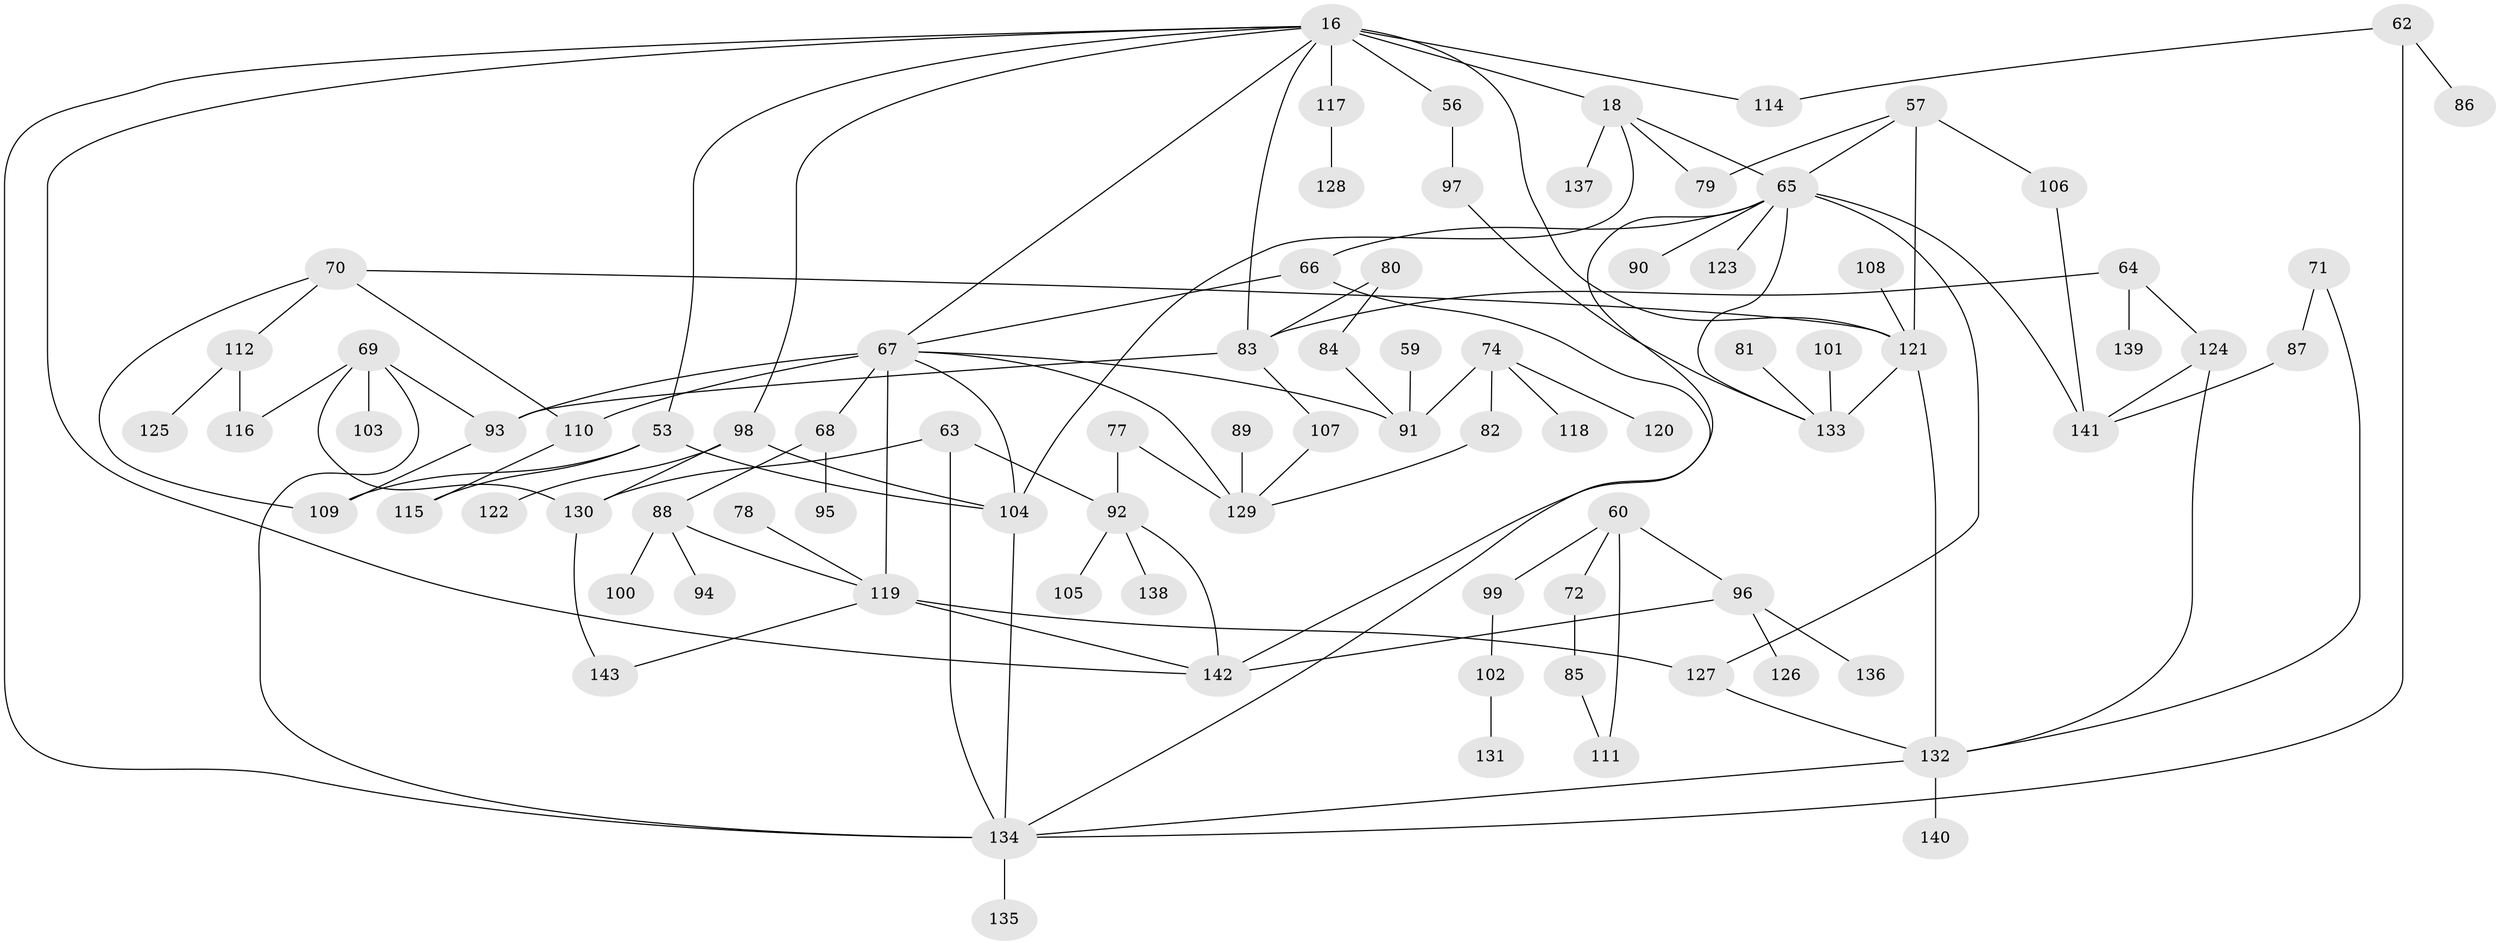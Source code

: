 // original degree distribution, {9: 0.006993006993006993, 3: 0.24475524475524477, 7: 0.013986013986013986, 4: 0.11188811188811189, 8: 0.006993006993006993, 6: 0.02097902097902098, 5: 0.055944055944055944, 2: 0.3146853146853147, 1: 0.22377622377622378}
// Generated by graph-tools (version 1.1) at 2025/44/03/04/25 21:44:53]
// undirected, 85 vertices, 121 edges
graph export_dot {
graph [start="1"]
  node [color=gray90,style=filled];
  16 [super="+8"];
  18 [super="+12+17"];
  53;
  56;
  57;
  59;
  60;
  62;
  63 [super="+29"];
  64 [super="+61"];
  65 [super="+27+19"];
  66 [super="+13"];
  67 [super="+4"];
  68;
  69;
  70;
  71;
  72;
  74 [super="+55"];
  77;
  78;
  79;
  80;
  81;
  82;
  83 [super="+45+28"];
  84;
  85;
  86;
  87;
  88 [super="+34"];
  89;
  90;
  91 [super="+38+35"];
  92 [super="+58"];
  93 [super="+40+47"];
  94;
  95;
  96 [super="+37"];
  97;
  98 [super="+24"];
  99;
  100;
  101;
  102;
  103;
  104 [super="+41+50+44"];
  105;
  106;
  107;
  108;
  109 [super="+75"];
  110 [super="+2"];
  111;
  112;
  114 [super="+25"];
  115;
  116;
  117;
  118;
  119 [super="+51+73+113"];
  120;
  121 [super="+26"];
  122;
  123;
  124;
  125;
  126;
  127 [super="+54+43"];
  128;
  129 [super="+3+6"];
  130 [super="+76"];
  131;
  132 [super="+48"];
  133 [super="+30"];
  134 [super="+23+36"];
  135;
  136;
  137;
  138;
  139;
  140;
  141;
  142 [super="+11"];
  143;
  16 -- 121 [weight=2];
  16 -- 117;
  16 -- 53;
  16 -- 56;
  16 -- 67;
  16 -- 142;
  16 -- 18 [weight=2];
  16 -- 114;
  16 -- 98;
  16 -- 134;
  16 -- 83;
  18 -- 137;
  18 -- 79;
  18 -- 65;
  18 -- 104;
  53 -- 109 [weight=2];
  53 -- 115;
  53 -- 104;
  56 -- 97;
  57 -- 106;
  57 -- 79;
  57 -- 121;
  57 -- 65;
  59 -- 91;
  60 -- 72;
  60 -- 99;
  60 -- 111;
  60 -- 96;
  62 -- 86;
  62 -- 114;
  62 -- 134;
  63 -- 92;
  63 -- 130;
  63 -- 134;
  64 -- 124;
  64 -- 83;
  64 -- 139;
  65 -- 90;
  65 -- 142;
  65 -- 133;
  65 -- 66;
  65 -- 123;
  65 -- 141;
  65 -- 127;
  66 -- 67;
  66 -- 134;
  67 -- 129;
  67 -- 68;
  67 -- 110;
  67 -- 91 [weight=2];
  67 -- 93 [weight=2];
  67 -- 119 [weight=3];
  67 -- 104;
  68 -- 95;
  68 -- 88;
  69 -- 103;
  69 -- 116;
  69 -- 134;
  69 -- 93;
  69 -- 130;
  70 -- 112;
  70 -- 110;
  70 -- 109;
  70 -- 121;
  71 -- 87;
  71 -- 132;
  72 -- 85;
  74 -- 120;
  74 -- 91 [weight=2];
  74 -- 82;
  74 -- 118;
  77 -- 129;
  77 -- 92;
  78 -- 119;
  80 -- 84;
  80 -- 83;
  81 -- 133;
  82 -- 129;
  83 -- 107;
  83 -- 93;
  84 -- 91;
  85 -- 111;
  87 -- 141;
  88 -- 100;
  88 -- 94;
  88 -- 119;
  89 -- 129;
  92 -- 138;
  92 -- 105;
  92 -- 142;
  93 -- 109;
  96 -- 136;
  96 -- 126;
  96 -- 142;
  97 -- 133;
  98 -- 122;
  98 -- 130 [weight=2];
  98 -- 104;
  99 -- 102;
  101 -- 133;
  102 -- 131;
  104 -- 134;
  106 -- 141;
  107 -- 129;
  108 -- 121;
  110 -- 115;
  112 -- 116;
  112 -- 125;
  117 -- 128;
  119 -- 143;
  119 -- 142;
  119 -- 127;
  121 -- 133 [weight=2];
  121 -- 132 [weight=2];
  124 -- 141;
  124 -- 132;
  127 -- 132;
  130 -- 143;
  132 -- 134;
  132 -- 140;
  134 -- 135;
}
